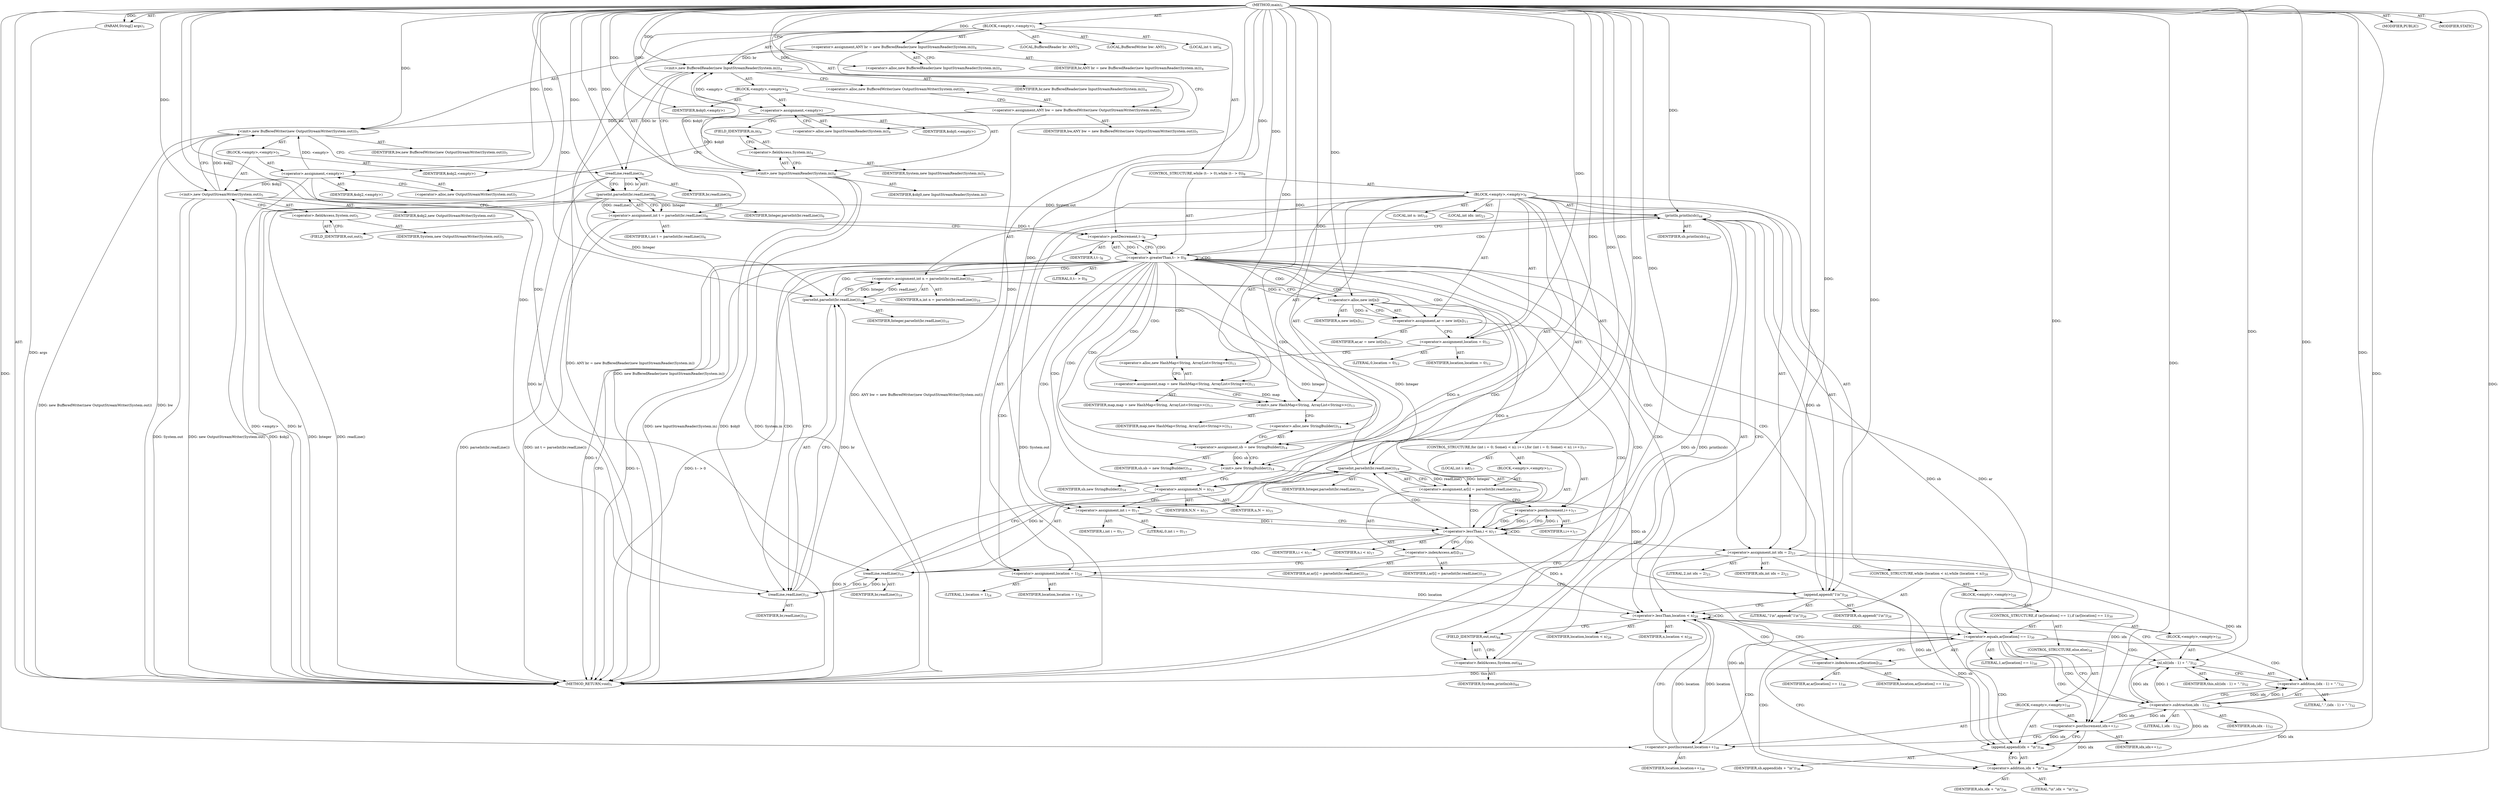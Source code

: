 digraph "main" {  
"21" [label = <(METHOD,main)<SUB>1</SUB>> ]
"22" [label = <(PARAM,String[] args)<SUB>1</SUB>> ]
"23" [label = <(BLOCK,&lt;empty&gt;,&lt;empty&gt;)<SUB>1</SUB>> ]
"4" [label = <(LOCAL,BufferedReader br: ANY)<SUB>4</SUB>> ]
"24" [label = <(&lt;operator&gt;.assignment,ANY br = new BufferedReader(new InputStreamReader(System.in)))<SUB>4</SUB>> ]
"25" [label = <(IDENTIFIER,br,ANY br = new BufferedReader(new InputStreamReader(System.in)))<SUB>4</SUB>> ]
"26" [label = <(&lt;operator&gt;.alloc,new BufferedReader(new InputStreamReader(System.in)))<SUB>4</SUB>> ]
"27" [label = <(&lt;init&gt;,new BufferedReader(new InputStreamReader(System.in)))<SUB>4</SUB>> ]
"3" [label = <(IDENTIFIER,br,new BufferedReader(new InputStreamReader(System.in)))<SUB>4</SUB>> ]
"28" [label = <(BLOCK,&lt;empty&gt;,&lt;empty&gt;)<SUB>4</SUB>> ]
"29" [label = <(&lt;operator&gt;.assignment,&lt;empty&gt;)> ]
"30" [label = <(IDENTIFIER,$obj0,&lt;empty&gt;)> ]
"31" [label = <(&lt;operator&gt;.alloc,new InputStreamReader(System.in))<SUB>4</SUB>> ]
"32" [label = <(&lt;init&gt;,new InputStreamReader(System.in))<SUB>4</SUB>> ]
"33" [label = <(IDENTIFIER,$obj0,new InputStreamReader(System.in))> ]
"34" [label = <(&lt;operator&gt;.fieldAccess,System.in)<SUB>4</SUB>> ]
"35" [label = <(IDENTIFIER,System,new InputStreamReader(System.in))<SUB>4</SUB>> ]
"36" [label = <(FIELD_IDENTIFIER,in,in)<SUB>4</SUB>> ]
"37" [label = <(IDENTIFIER,$obj0,&lt;empty&gt;)> ]
"6" [label = <(LOCAL,BufferedWriter bw: ANY)<SUB>5</SUB>> ]
"38" [label = <(&lt;operator&gt;.assignment,ANY bw = new BufferedWriter(new OutputStreamWriter(System.out)))<SUB>5</SUB>> ]
"39" [label = <(IDENTIFIER,bw,ANY bw = new BufferedWriter(new OutputStreamWriter(System.out)))<SUB>5</SUB>> ]
"40" [label = <(&lt;operator&gt;.alloc,new BufferedWriter(new OutputStreamWriter(System.out)))<SUB>5</SUB>> ]
"41" [label = <(&lt;init&gt;,new BufferedWriter(new OutputStreamWriter(System.out)))<SUB>5</SUB>> ]
"5" [label = <(IDENTIFIER,bw,new BufferedWriter(new OutputStreamWriter(System.out)))<SUB>5</SUB>> ]
"42" [label = <(BLOCK,&lt;empty&gt;,&lt;empty&gt;)<SUB>5</SUB>> ]
"43" [label = <(&lt;operator&gt;.assignment,&lt;empty&gt;)> ]
"44" [label = <(IDENTIFIER,$obj2,&lt;empty&gt;)> ]
"45" [label = <(&lt;operator&gt;.alloc,new OutputStreamWriter(System.out))<SUB>5</SUB>> ]
"46" [label = <(&lt;init&gt;,new OutputStreamWriter(System.out))<SUB>5</SUB>> ]
"47" [label = <(IDENTIFIER,$obj2,new OutputStreamWriter(System.out))> ]
"48" [label = <(&lt;operator&gt;.fieldAccess,System.out)<SUB>5</SUB>> ]
"49" [label = <(IDENTIFIER,System,new OutputStreamWriter(System.out))<SUB>5</SUB>> ]
"50" [label = <(FIELD_IDENTIFIER,out,out)<SUB>5</SUB>> ]
"51" [label = <(IDENTIFIER,$obj2,&lt;empty&gt;)> ]
"52" [label = <(LOCAL,int t: int)<SUB>6</SUB>> ]
"53" [label = <(&lt;operator&gt;.assignment,int t = parseInt(br.readLine()))<SUB>6</SUB>> ]
"54" [label = <(IDENTIFIER,t,int t = parseInt(br.readLine()))<SUB>6</SUB>> ]
"55" [label = <(parseInt,parseInt(br.readLine()))<SUB>6</SUB>> ]
"56" [label = <(IDENTIFIER,Integer,parseInt(br.readLine()))<SUB>6</SUB>> ]
"57" [label = <(readLine,readLine())<SUB>6</SUB>> ]
"58" [label = <(IDENTIFIER,br,readLine())<SUB>6</SUB>> ]
"59" [label = <(CONTROL_STRUCTURE,while (t-- &gt; 0),while (t-- &gt; 0))<SUB>8</SUB>> ]
"60" [label = <(&lt;operator&gt;.greaterThan,t-- &gt; 0)<SUB>8</SUB>> ]
"61" [label = <(&lt;operator&gt;.postDecrement,t--)<SUB>8</SUB>> ]
"62" [label = <(IDENTIFIER,t,t--)<SUB>8</SUB>> ]
"63" [label = <(LITERAL,0,t-- &gt; 0)<SUB>8</SUB>> ]
"64" [label = <(BLOCK,&lt;empty&gt;,&lt;empty&gt;)<SUB>8</SUB>> ]
"65" [label = <(LOCAL,int n: int)<SUB>10</SUB>> ]
"66" [label = <(&lt;operator&gt;.assignment,int n = parseInt(br.readLine()))<SUB>10</SUB>> ]
"67" [label = <(IDENTIFIER,n,int n = parseInt(br.readLine()))<SUB>10</SUB>> ]
"68" [label = <(parseInt,parseInt(br.readLine()))<SUB>10</SUB>> ]
"69" [label = <(IDENTIFIER,Integer,parseInt(br.readLine()))<SUB>10</SUB>> ]
"70" [label = <(readLine,readLine())<SUB>10</SUB>> ]
"71" [label = <(IDENTIFIER,br,readLine())<SUB>10</SUB>> ]
"72" [label = <(&lt;operator&gt;.assignment,ar = new int[n])<SUB>11</SUB>> ]
"73" [label = <(IDENTIFIER,ar,ar = new int[n])<SUB>11</SUB>> ]
"74" [label = <(&lt;operator&gt;.alloc,new int[n])> ]
"75" [label = <(IDENTIFIER,n,new int[n])<SUB>11</SUB>> ]
"76" [label = <(&lt;operator&gt;.assignment,location = 0)<SUB>12</SUB>> ]
"77" [label = <(IDENTIFIER,location,location = 0)<SUB>12</SUB>> ]
"78" [label = <(LITERAL,0,location = 0)<SUB>12</SUB>> ]
"79" [label = <(&lt;operator&gt;.assignment,map = new HashMap&lt;String, ArrayList&lt;String&gt;&gt;())<SUB>13</SUB>> ]
"80" [label = <(IDENTIFIER,map,map = new HashMap&lt;String, ArrayList&lt;String&gt;&gt;())<SUB>13</SUB>> ]
"81" [label = <(&lt;operator&gt;.alloc,new HashMap&lt;String, ArrayList&lt;String&gt;&gt;())<SUB>13</SUB>> ]
"82" [label = <(&lt;init&gt;,new HashMap&lt;String, ArrayList&lt;String&gt;&gt;())<SUB>13</SUB>> ]
"83" [label = <(IDENTIFIER,map,new HashMap&lt;String, ArrayList&lt;String&gt;&gt;())<SUB>13</SUB>> ]
"84" [label = <(&lt;operator&gt;.assignment,sb = new StringBuilder())<SUB>14</SUB>> ]
"85" [label = <(IDENTIFIER,sb,sb = new StringBuilder())<SUB>14</SUB>> ]
"86" [label = <(&lt;operator&gt;.alloc,new StringBuilder())<SUB>14</SUB>> ]
"87" [label = <(&lt;init&gt;,new StringBuilder())<SUB>14</SUB>> ]
"88" [label = <(IDENTIFIER,sb,new StringBuilder())<SUB>14</SUB>> ]
"89" [label = <(&lt;operator&gt;.assignment,N = n)<SUB>15</SUB>> ]
"90" [label = <(IDENTIFIER,N,N = n)<SUB>15</SUB>> ]
"91" [label = <(IDENTIFIER,n,N = n)<SUB>15</SUB>> ]
"92" [label = <(CONTROL_STRUCTURE,for (int i = 0; Some(i &lt; n); i++),for (int i = 0; Some(i &lt; n); i++))<SUB>17</SUB>> ]
"93" [label = <(LOCAL,int i: int)<SUB>17</SUB>> ]
"94" [label = <(&lt;operator&gt;.assignment,int i = 0)<SUB>17</SUB>> ]
"95" [label = <(IDENTIFIER,i,int i = 0)<SUB>17</SUB>> ]
"96" [label = <(LITERAL,0,int i = 0)<SUB>17</SUB>> ]
"97" [label = <(&lt;operator&gt;.lessThan,i &lt; n)<SUB>17</SUB>> ]
"98" [label = <(IDENTIFIER,i,i &lt; n)<SUB>17</SUB>> ]
"99" [label = <(IDENTIFIER,n,i &lt; n)<SUB>17</SUB>> ]
"100" [label = <(&lt;operator&gt;.postIncrement,i++)<SUB>17</SUB>> ]
"101" [label = <(IDENTIFIER,i,i++)<SUB>17</SUB>> ]
"102" [label = <(BLOCK,&lt;empty&gt;,&lt;empty&gt;)<SUB>17</SUB>> ]
"103" [label = <(&lt;operator&gt;.assignment,ar[i] = parseInt(br.readLine()))<SUB>19</SUB>> ]
"104" [label = <(&lt;operator&gt;.indexAccess,ar[i])<SUB>19</SUB>> ]
"105" [label = <(IDENTIFIER,ar,ar[i] = parseInt(br.readLine()))<SUB>19</SUB>> ]
"106" [label = <(IDENTIFIER,i,ar[i] = parseInt(br.readLine()))<SUB>19</SUB>> ]
"107" [label = <(parseInt,parseInt(br.readLine()))<SUB>19</SUB>> ]
"108" [label = <(IDENTIFIER,Integer,parseInt(br.readLine()))<SUB>19</SUB>> ]
"109" [label = <(readLine,readLine())<SUB>19</SUB>> ]
"110" [label = <(IDENTIFIER,br,readLine())<SUB>19</SUB>> ]
"111" [label = <(LOCAL,int idx: int)<SUB>23</SUB>> ]
"112" [label = <(&lt;operator&gt;.assignment,int idx = 2)<SUB>23</SUB>> ]
"113" [label = <(IDENTIFIER,idx,int idx = 2)<SUB>23</SUB>> ]
"114" [label = <(LITERAL,2,int idx = 2)<SUB>23</SUB>> ]
"115" [label = <(&lt;operator&gt;.assignment,location = 1)<SUB>24</SUB>> ]
"116" [label = <(IDENTIFIER,location,location = 1)<SUB>24</SUB>> ]
"117" [label = <(LITERAL,1,location = 1)<SUB>24</SUB>> ]
"118" [label = <(append,append(&quot;1\n&quot;))<SUB>26</SUB>> ]
"119" [label = <(IDENTIFIER,sb,append(&quot;1\n&quot;))<SUB>26</SUB>> ]
"120" [label = <(LITERAL,&quot;1\n&quot;,append(&quot;1\n&quot;))<SUB>26</SUB>> ]
"121" [label = <(CONTROL_STRUCTURE,while (location &lt; n),while (location &lt; n))<SUB>28</SUB>> ]
"122" [label = <(&lt;operator&gt;.lessThan,location &lt; n)<SUB>28</SUB>> ]
"123" [label = <(IDENTIFIER,location,location &lt; n)<SUB>28</SUB>> ]
"124" [label = <(IDENTIFIER,n,location &lt; n)<SUB>28</SUB>> ]
"125" [label = <(BLOCK,&lt;empty&gt;,&lt;empty&gt;)<SUB>28</SUB>> ]
"126" [label = <(CONTROL_STRUCTURE,if (ar[location] == 1),if (ar[location] == 1))<SUB>30</SUB>> ]
"127" [label = <(&lt;operator&gt;.equals,ar[location] == 1)<SUB>30</SUB>> ]
"128" [label = <(&lt;operator&gt;.indexAccess,ar[location])<SUB>30</SUB>> ]
"129" [label = <(IDENTIFIER,ar,ar[location] == 1)<SUB>30</SUB>> ]
"130" [label = <(IDENTIFIER,location,ar[location] == 1)<SUB>30</SUB>> ]
"131" [label = <(LITERAL,1,ar[location] == 1)<SUB>30</SUB>> ]
"132" [label = <(BLOCK,&lt;empty&gt;,&lt;empty&gt;)<SUB>30</SUB>> ]
"133" [label = <(nl,nl((idx - 1) + &quot;.&quot;))<SUB>32</SUB>> ]
"134" [label = <(IDENTIFIER,this,nl((idx - 1) + &quot;.&quot;))<SUB>32</SUB>> ]
"135" [label = <(&lt;operator&gt;.addition,(idx - 1) + &quot;.&quot;)<SUB>32</SUB>> ]
"136" [label = <(&lt;operator&gt;.subtraction,idx - 1)<SUB>32</SUB>> ]
"137" [label = <(IDENTIFIER,idx,idx - 1)<SUB>32</SUB>> ]
"138" [label = <(LITERAL,1,idx - 1)<SUB>32</SUB>> ]
"139" [label = <(LITERAL,&quot;.&quot;,(idx - 1) + &quot;.&quot;)<SUB>32</SUB>> ]
"140" [label = <(CONTROL_STRUCTURE,else,else)<SUB>34</SUB>> ]
"141" [label = <(BLOCK,&lt;empty&gt;,&lt;empty&gt;)<SUB>34</SUB>> ]
"142" [label = <(append,append(idx + &quot;\n&quot;))<SUB>36</SUB>> ]
"143" [label = <(IDENTIFIER,sb,append(idx + &quot;\n&quot;))<SUB>36</SUB>> ]
"144" [label = <(&lt;operator&gt;.addition,idx + &quot;\n&quot;)<SUB>36</SUB>> ]
"145" [label = <(IDENTIFIER,idx,idx + &quot;\n&quot;)<SUB>36</SUB>> ]
"146" [label = <(LITERAL,&quot;\n&quot;,idx + &quot;\n&quot;)<SUB>36</SUB>> ]
"147" [label = <(&lt;operator&gt;.postIncrement,idx++)<SUB>37</SUB>> ]
"148" [label = <(IDENTIFIER,idx,idx++)<SUB>37</SUB>> ]
"149" [label = <(&lt;operator&gt;.postIncrement,location++)<SUB>38</SUB>> ]
"150" [label = <(IDENTIFIER,location,location++)<SUB>38</SUB>> ]
"151" [label = <(println,println(sb))<SUB>44</SUB>> ]
"152" [label = <(&lt;operator&gt;.fieldAccess,System.out)<SUB>44</SUB>> ]
"153" [label = <(IDENTIFIER,System,println(sb))<SUB>44</SUB>> ]
"154" [label = <(FIELD_IDENTIFIER,out,out)<SUB>44</SUB>> ]
"155" [label = <(IDENTIFIER,sb,println(sb))<SUB>44</SUB>> ]
"156" [label = <(MODIFIER,PUBLIC)> ]
"157" [label = <(MODIFIER,STATIC)> ]
"158" [label = <(METHOD_RETURN,void)<SUB>1</SUB>> ]
  "21" -> "22"  [ label = "AST: "] 
  "21" -> "23"  [ label = "AST: "] 
  "21" -> "156"  [ label = "AST: "] 
  "21" -> "157"  [ label = "AST: "] 
  "21" -> "158"  [ label = "AST: "] 
  "23" -> "4"  [ label = "AST: "] 
  "23" -> "24"  [ label = "AST: "] 
  "23" -> "27"  [ label = "AST: "] 
  "23" -> "6"  [ label = "AST: "] 
  "23" -> "38"  [ label = "AST: "] 
  "23" -> "41"  [ label = "AST: "] 
  "23" -> "52"  [ label = "AST: "] 
  "23" -> "53"  [ label = "AST: "] 
  "23" -> "59"  [ label = "AST: "] 
  "24" -> "25"  [ label = "AST: "] 
  "24" -> "26"  [ label = "AST: "] 
  "27" -> "3"  [ label = "AST: "] 
  "27" -> "28"  [ label = "AST: "] 
  "28" -> "29"  [ label = "AST: "] 
  "28" -> "32"  [ label = "AST: "] 
  "28" -> "37"  [ label = "AST: "] 
  "29" -> "30"  [ label = "AST: "] 
  "29" -> "31"  [ label = "AST: "] 
  "32" -> "33"  [ label = "AST: "] 
  "32" -> "34"  [ label = "AST: "] 
  "34" -> "35"  [ label = "AST: "] 
  "34" -> "36"  [ label = "AST: "] 
  "38" -> "39"  [ label = "AST: "] 
  "38" -> "40"  [ label = "AST: "] 
  "41" -> "5"  [ label = "AST: "] 
  "41" -> "42"  [ label = "AST: "] 
  "42" -> "43"  [ label = "AST: "] 
  "42" -> "46"  [ label = "AST: "] 
  "42" -> "51"  [ label = "AST: "] 
  "43" -> "44"  [ label = "AST: "] 
  "43" -> "45"  [ label = "AST: "] 
  "46" -> "47"  [ label = "AST: "] 
  "46" -> "48"  [ label = "AST: "] 
  "48" -> "49"  [ label = "AST: "] 
  "48" -> "50"  [ label = "AST: "] 
  "53" -> "54"  [ label = "AST: "] 
  "53" -> "55"  [ label = "AST: "] 
  "55" -> "56"  [ label = "AST: "] 
  "55" -> "57"  [ label = "AST: "] 
  "57" -> "58"  [ label = "AST: "] 
  "59" -> "60"  [ label = "AST: "] 
  "59" -> "64"  [ label = "AST: "] 
  "60" -> "61"  [ label = "AST: "] 
  "60" -> "63"  [ label = "AST: "] 
  "61" -> "62"  [ label = "AST: "] 
  "64" -> "65"  [ label = "AST: "] 
  "64" -> "66"  [ label = "AST: "] 
  "64" -> "72"  [ label = "AST: "] 
  "64" -> "76"  [ label = "AST: "] 
  "64" -> "79"  [ label = "AST: "] 
  "64" -> "82"  [ label = "AST: "] 
  "64" -> "84"  [ label = "AST: "] 
  "64" -> "87"  [ label = "AST: "] 
  "64" -> "89"  [ label = "AST: "] 
  "64" -> "92"  [ label = "AST: "] 
  "64" -> "111"  [ label = "AST: "] 
  "64" -> "112"  [ label = "AST: "] 
  "64" -> "115"  [ label = "AST: "] 
  "64" -> "118"  [ label = "AST: "] 
  "64" -> "121"  [ label = "AST: "] 
  "64" -> "151"  [ label = "AST: "] 
  "66" -> "67"  [ label = "AST: "] 
  "66" -> "68"  [ label = "AST: "] 
  "68" -> "69"  [ label = "AST: "] 
  "68" -> "70"  [ label = "AST: "] 
  "70" -> "71"  [ label = "AST: "] 
  "72" -> "73"  [ label = "AST: "] 
  "72" -> "74"  [ label = "AST: "] 
  "74" -> "75"  [ label = "AST: "] 
  "76" -> "77"  [ label = "AST: "] 
  "76" -> "78"  [ label = "AST: "] 
  "79" -> "80"  [ label = "AST: "] 
  "79" -> "81"  [ label = "AST: "] 
  "82" -> "83"  [ label = "AST: "] 
  "84" -> "85"  [ label = "AST: "] 
  "84" -> "86"  [ label = "AST: "] 
  "87" -> "88"  [ label = "AST: "] 
  "89" -> "90"  [ label = "AST: "] 
  "89" -> "91"  [ label = "AST: "] 
  "92" -> "93"  [ label = "AST: "] 
  "92" -> "94"  [ label = "AST: "] 
  "92" -> "97"  [ label = "AST: "] 
  "92" -> "100"  [ label = "AST: "] 
  "92" -> "102"  [ label = "AST: "] 
  "94" -> "95"  [ label = "AST: "] 
  "94" -> "96"  [ label = "AST: "] 
  "97" -> "98"  [ label = "AST: "] 
  "97" -> "99"  [ label = "AST: "] 
  "100" -> "101"  [ label = "AST: "] 
  "102" -> "103"  [ label = "AST: "] 
  "103" -> "104"  [ label = "AST: "] 
  "103" -> "107"  [ label = "AST: "] 
  "104" -> "105"  [ label = "AST: "] 
  "104" -> "106"  [ label = "AST: "] 
  "107" -> "108"  [ label = "AST: "] 
  "107" -> "109"  [ label = "AST: "] 
  "109" -> "110"  [ label = "AST: "] 
  "112" -> "113"  [ label = "AST: "] 
  "112" -> "114"  [ label = "AST: "] 
  "115" -> "116"  [ label = "AST: "] 
  "115" -> "117"  [ label = "AST: "] 
  "118" -> "119"  [ label = "AST: "] 
  "118" -> "120"  [ label = "AST: "] 
  "121" -> "122"  [ label = "AST: "] 
  "121" -> "125"  [ label = "AST: "] 
  "122" -> "123"  [ label = "AST: "] 
  "122" -> "124"  [ label = "AST: "] 
  "125" -> "126"  [ label = "AST: "] 
  "126" -> "127"  [ label = "AST: "] 
  "126" -> "132"  [ label = "AST: "] 
  "126" -> "140"  [ label = "AST: "] 
  "127" -> "128"  [ label = "AST: "] 
  "127" -> "131"  [ label = "AST: "] 
  "128" -> "129"  [ label = "AST: "] 
  "128" -> "130"  [ label = "AST: "] 
  "132" -> "133"  [ label = "AST: "] 
  "133" -> "134"  [ label = "AST: "] 
  "133" -> "135"  [ label = "AST: "] 
  "135" -> "136"  [ label = "AST: "] 
  "135" -> "139"  [ label = "AST: "] 
  "136" -> "137"  [ label = "AST: "] 
  "136" -> "138"  [ label = "AST: "] 
  "140" -> "141"  [ label = "AST: "] 
  "141" -> "142"  [ label = "AST: "] 
  "141" -> "147"  [ label = "AST: "] 
  "141" -> "149"  [ label = "AST: "] 
  "142" -> "143"  [ label = "AST: "] 
  "142" -> "144"  [ label = "AST: "] 
  "144" -> "145"  [ label = "AST: "] 
  "144" -> "146"  [ label = "AST: "] 
  "147" -> "148"  [ label = "AST: "] 
  "149" -> "150"  [ label = "AST: "] 
  "151" -> "152"  [ label = "AST: "] 
  "151" -> "155"  [ label = "AST: "] 
  "152" -> "153"  [ label = "AST: "] 
  "152" -> "154"  [ label = "AST: "] 
  "24" -> "31"  [ label = "CFG: "] 
  "27" -> "40"  [ label = "CFG: "] 
  "38" -> "45"  [ label = "CFG: "] 
  "41" -> "57"  [ label = "CFG: "] 
  "53" -> "61"  [ label = "CFG: "] 
  "26" -> "24"  [ label = "CFG: "] 
  "40" -> "38"  [ label = "CFG: "] 
  "55" -> "53"  [ label = "CFG: "] 
  "60" -> "158"  [ label = "CFG: "] 
  "60" -> "70"  [ label = "CFG: "] 
  "29" -> "36"  [ label = "CFG: "] 
  "32" -> "27"  [ label = "CFG: "] 
  "43" -> "50"  [ label = "CFG: "] 
  "46" -> "41"  [ label = "CFG: "] 
  "57" -> "55"  [ label = "CFG: "] 
  "61" -> "60"  [ label = "CFG: "] 
  "66" -> "74"  [ label = "CFG: "] 
  "72" -> "76"  [ label = "CFG: "] 
  "76" -> "81"  [ label = "CFG: "] 
  "79" -> "82"  [ label = "CFG: "] 
  "82" -> "86"  [ label = "CFG: "] 
  "84" -> "87"  [ label = "CFG: "] 
  "87" -> "89"  [ label = "CFG: "] 
  "89" -> "94"  [ label = "CFG: "] 
  "112" -> "115"  [ label = "CFG: "] 
  "115" -> "118"  [ label = "CFG: "] 
  "118" -> "122"  [ label = "CFG: "] 
  "151" -> "61"  [ label = "CFG: "] 
  "31" -> "29"  [ label = "CFG: "] 
  "34" -> "32"  [ label = "CFG: "] 
  "45" -> "43"  [ label = "CFG: "] 
  "48" -> "46"  [ label = "CFG: "] 
  "68" -> "66"  [ label = "CFG: "] 
  "74" -> "72"  [ label = "CFG: "] 
  "81" -> "79"  [ label = "CFG: "] 
  "86" -> "84"  [ label = "CFG: "] 
  "94" -> "97"  [ label = "CFG: "] 
  "97" -> "104"  [ label = "CFG: "] 
  "97" -> "112"  [ label = "CFG: "] 
  "100" -> "97"  [ label = "CFG: "] 
  "122" -> "128"  [ label = "CFG: "] 
  "122" -> "154"  [ label = "CFG: "] 
  "152" -> "151"  [ label = "CFG: "] 
  "36" -> "34"  [ label = "CFG: "] 
  "50" -> "48"  [ label = "CFG: "] 
  "70" -> "68"  [ label = "CFG: "] 
  "103" -> "100"  [ label = "CFG: "] 
  "154" -> "152"  [ label = "CFG: "] 
  "104" -> "109"  [ label = "CFG: "] 
  "107" -> "103"  [ label = "CFG: "] 
  "127" -> "136"  [ label = "CFG: "] 
  "127" -> "144"  [ label = "CFG: "] 
  "109" -> "107"  [ label = "CFG: "] 
  "128" -> "127"  [ label = "CFG: "] 
  "133" -> "122"  [ label = "CFG: "] 
  "135" -> "133"  [ label = "CFG: "] 
  "142" -> "147"  [ label = "CFG: "] 
  "147" -> "149"  [ label = "CFG: "] 
  "149" -> "122"  [ label = "CFG: "] 
  "136" -> "135"  [ label = "CFG: "] 
  "144" -> "142"  [ label = "CFG: "] 
  "21" -> "26"  [ label = "CFG: "] 
  "22" -> "158"  [ label = "DDG: args"] 
  "24" -> "158"  [ label = "DDG: ANY br = new BufferedReader(new InputStreamReader(System.in))"] 
  "32" -> "158"  [ label = "DDG: $obj0"] 
  "32" -> "158"  [ label = "DDG: System.in"] 
  "32" -> "158"  [ label = "DDG: new InputStreamReader(System.in)"] 
  "27" -> "158"  [ label = "DDG: new BufferedReader(new InputStreamReader(System.in))"] 
  "38" -> "158"  [ label = "DDG: ANY bw = new BufferedWriter(new OutputStreamWriter(System.out))"] 
  "41" -> "158"  [ label = "DDG: bw"] 
  "43" -> "158"  [ label = "DDG: &lt;empty&gt;"] 
  "46" -> "158"  [ label = "DDG: $obj2"] 
  "46" -> "158"  [ label = "DDG: System.out"] 
  "46" -> "158"  [ label = "DDG: new OutputStreamWriter(System.out)"] 
  "41" -> "158"  [ label = "DDG: new BufferedWriter(new OutputStreamWriter(System.out))"] 
  "55" -> "158"  [ label = "DDG: Integer"] 
  "57" -> "158"  [ label = "DDG: br"] 
  "55" -> "158"  [ label = "DDG: readLine()"] 
  "53" -> "158"  [ label = "DDG: parseInt(br.readLine())"] 
  "53" -> "158"  [ label = "DDG: int t = parseInt(br.readLine())"] 
  "61" -> "158"  [ label = "DDG: t"] 
  "60" -> "158"  [ label = "DDG: t--"] 
  "60" -> "158"  [ label = "DDG: t-- &gt; 0"] 
  "151" -> "158"  [ label = "DDG: System.out"] 
  "151" -> "158"  [ label = "DDG: sb"] 
  "151" -> "158"  [ label = "DDG: println(sb)"] 
  "133" -> "158"  [ label = "DDG: this"] 
  "89" -> "158"  [ label = "DDG: N"] 
  "21" -> "22"  [ label = "DDG: "] 
  "21" -> "24"  [ label = "DDG: "] 
  "21" -> "38"  [ label = "DDG: "] 
  "55" -> "53"  [ label = "DDG: Integer"] 
  "55" -> "53"  [ label = "DDG: readLine()"] 
  "24" -> "27"  [ label = "DDG: br"] 
  "21" -> "27"  [ label = "DDG: "] 
  "29" -> "27"  [ label = "DDG: &lt;empty&gt;"] 
  "32" -> "27"  [ label = "DDG: $obj0"] 
  "38" -> "41"  [ label = "DDG: bw"] 
  "21" -> "41"  [ label = "DDG: "] 
  "43" -> "41"  [ label = "DDG: &lt;empty&gt;"] 
  "46" -> "41"  [ label = "DDG: $obj2"] 
  "21" -> "29"  [ label = "DDG: "] 
  "21" -> "37"  [ label = "DDG: "] 
  "21" -> "43"  [ label = "DDG: "] 
  "21" -> "51"  [ label = "DDG: "] 
  "21" -> "55"  [ label = "DDG: "] 
  "57" -> "55"  [ label = "DDG: br"] 
  "61" -> "60"  [ label = "DDG: t"] 
  "21" -> "60"  [ label = "DDG: "] 
  "68" -> "66"  [ label = "DDG: Integer"] 
  "68" -> "66"  [ label = "DDG: readLine()"] 
  "74" -> "72"  [ label = "DDG: n"] 
  "21" -> "76"  [ label = "DDG: "] 
  "21" -> "79"  [ label = "DDG: "] 
  "21" -> "84"  [ label = "DDG: "] 
  "74" -> "89"  [ label = "DDG: n"] 
  "21" -> "89"  [ label = "DDG: "] 
  "21" -> "112"  [ label = "DDG: "] 
  "21" -> "115"  [ label = "DDG: "] 
  "29" -> "32"  [ label = "DDG: $obj0"] 
  "21" -> "32"  [ label = "DDG: "] 
  "43" -> "46"  [ label = "DDG: $obj2"] 
  "21" -> "46"  [ label = "DDG: "] 
  "27" -> "57"  [ label = "DDG: br"] 
  "21" -> "57"  [ label = "DDG: "] 
  "53" -> "61"  [ label = "DDG: t"] 
  "21" -> "61"  [ label = "DDG: "] 
  "79" -> "82"  [ label = "DDG: map"] 
  "21" -> "82"  [ label = "DDG: "] 
  "84" -> "87"  [ label = "DDG: sb"] 
  "21" -> "87"  [ label = "DDG: "] 
  "21" -> "94"  [ label = "DDG: "] 
  "87" -> "118"  [ label = "DDG: sb"] 
  "21" -> "118"  [ label = "DDG: "] 
  "46" -> "151"  [ label = "DDG: System.out"] 
  "118" -> "151"  [ label = "DDG: sb"] 
  "142" -> "151"  [ label = "DDG: sb"] 
  "21" -> "151"  [ label = "DDG: "] 
  "55" -> "68"  [ label = "DDG: Integer"] 
  "107" -> "68"  [ label = "DDG: Integer"] 
  "21" -> "68"  [ label = "DDG: "] 
  "70" -> "68"  [ label = "DDG: br"] 
  "66" -> "74"  [ label = "DDG: n"] 
  "21" -> "74"  [ label = "DDG: "] 
  "94" -> "97"  [ label = "DDG: i"] 
  "100" -> "97"  [ label = "DDG: i"] 
  "21" -> "97"  [ label = "DDG: "] 
  "74" -> "97"  [ label = "DDG: n"] 
  "97" -> "100"  [ label = "DDG: i"] 
  "21" -> "100"  [ label = "DDG: "] 
  "107" -> "103"  [ label = "DDG: Integer"] 
  "107" -> "103"  [ label = "DDG: readLine()"] 
  "115" -> "122"  [ label = "DDG: location"] 
  "149" -> "122"  [ label = "DDG: location"] 
  "21" -> "122"  [ label = "DDG: "] 
  "97" -> "122"  [ label = "DDG: n"] 
  "57" -> "70"  [ label = "DDG: br"] 
  "109" -> "70"  [ label = "DDG: br"] 
  "21" -> "70"  [ label = "DDG: "] 
  "68" -> "107"  [ label = "DDG: Integer"] 
  "21" -> "107"  [ label = "DDG: "] 
  "109" -> "107"  [ label = "DDG: br"] 
  "72" -> "127"  [ label = "DDG: ar"] 
  "21" -> "127"  [ label = "DDG: "] 
  "70" -> "109"  [ label = "DDG: br"] 
  "21" -> "109"  [ label = "DDG: "] 
  "21" -> "133"  [ label = "DDG: "] 
  "136" -> "133"  [ label = "DDG: idx"] 
  "136" -> "133"  [ label = "DDG: 1"] 
  "136" -> "135"  [ label = "DDG: idx"] 
  "136" -> "135"  [ label = "DDG: 1"] 
  "21" -> "135"  [ label = "DDG: "] 
  "118" -> "142"  [ label = "DDG: sb"] 
  "21" -> "142"  [ label = "DDG: "] 
  "112" -> "142"  [ label = "DDG: idx"] 
  "147" -> "142"  [ label = "DDG: idx"] 
  "136" -> "142"  [ label = "DDG: idx"] 
  "21" -> "147"  [ label = "DDG: "] 
  "112" -> "147"  [ label = "DDG: idx"] 
  "136" -> "147"  [ label = "DDG: idx"] 
  "122" -> "149"  [ label = "DDG: location"] 
  "21" -> "149"  [ label = "DDG: "] 
  "112" -> "136"  [ label = "DDG: idx"] 
  "147" -> "136"  [ label = "DDG: idx"] 
  "21" -> "136"  [ label = "DDG: "] 
  "112" -> "144"  [ label = "DDG: idx"] 
  "147" -> "144"  [ label = "DDG: idx"] 
  "136" -> "144"  [ label = "DDG: idx"] 
  "21" -> "144"  [ label = "DDG: "] 
  "60" -> "94"  [ label = "CDG: "] 
  "60" -> "115"  [ label = "CDG: "] 
  "60" -> "68"  [ label = "CDG: "] 
  "60" -> "60"  [ label = "CDG: "] 
  "60" -> "89"  [ label = "CDG: "] 
  "60" -> "66"  [ label = "CDG: "] 
  "60" -> "154"  [ label = "CDG: "] 
  "60" -> "122"  [ label = "CDG: "] 
  "60" -> "81"  [ label = "CDG: "] 
  "60" -> "84"  [ label = "CDG: "] 
  "60" -> "72"  [ label = "CDG: "] 
  "60" -> "151"  [ label = "CDG: "] 
  "60" -> "74"  [ label = "CDG: "] 
  "60" -> "76"  [ label = "CDG: "] 
  "60" -> "87"  [ label = "CDG: "] 
  "60" -> "97"  [ label = "CDG: "] 
  "60" -> "112"  [ label = "CDG: "] 
  "60" -> "82"  [ label = "CDG: "] 
  "60" -> "79"  [ label = "CDG: "] 
  "60" -> "61"  [ label = "CDG: "] 
  "60" -> "152"  [ label = "CDG: "] 
  "60" -> "118"  [ label = "CDG: "] 
  "60" -> "70"  [ label = "CDG: "] 
  "60" -> "86"  [ label = "CDG: "] 
  "97" -> "107"  [ label = "CDG: "] 
  "97" -> "103"  [ label = "CDG: "] 
  "97" -> "104"  [ label = "CDG: "] 
  "97" -> "97"  [ label = "CDG: "] 
  "97" -> "100"  [ label = "CDG: "] 
  "97" -> "109"  [ label = "CDG: "] 
  "122" -> "122"  [ label = "CDG: "] 
  "122" -> "128"  [ label = "CDG: "] 
  "122" -> "127"  [ label = "CDG: "] 
  "127" -> "136"  [ label = "CDG: "] 
  "127" -> "149"  [ label = "CDG: "] 
  "127" -> "142"  [ label = "CDG: "] 
  "127" -> "144"  [ label = "CDG: "] 
  "127" -> "147"  [ label = "CDG: "] 
  "127" -> "135"  [ label = "CDG: "] 
  "127" -> "133"  [ label = "CDG: "] 
}
